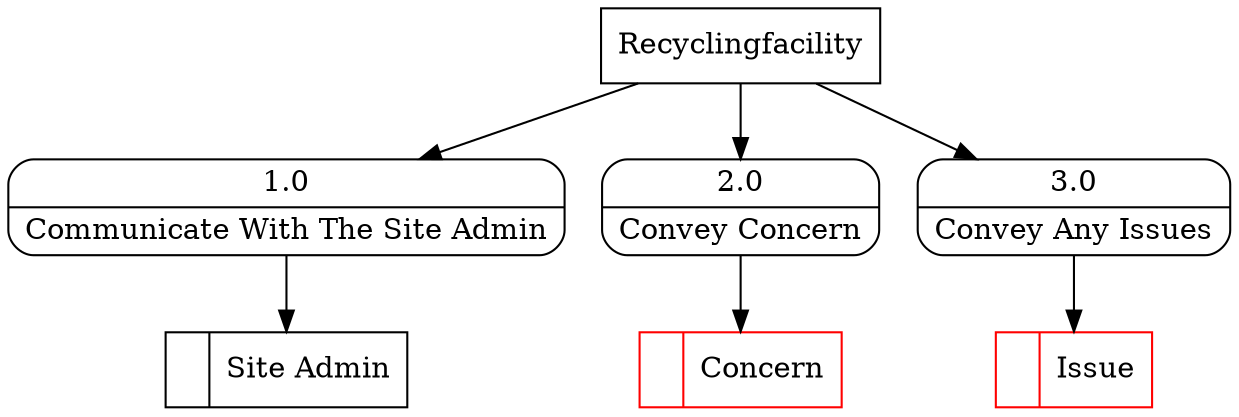 digraph dfd2{ 
node[shape=record]
200 [label="<f0>  |<f1> Site Admin " ];
201 [label="<f0>  |<f1> Issue " color=red];
202 [label="<f0>  |<f1> Concern " color=red];
203 [label="Recyclingfacility" shape=box];
204 [label="{<f0> 1.0|<f1> Communicate With The Site Admin }" shape=Mrecord];
205 [label="{<f0> 2.0|<f1> Convey Concern }" shape=Mrecord];
206 [label="{<f0> 3.0|<f1> Convey Any Issues }" shape=Mrecord];
203 -> 204
203 -> 205
203 -> 206
204 -> 200
205 -> 202
206 -> 201
}